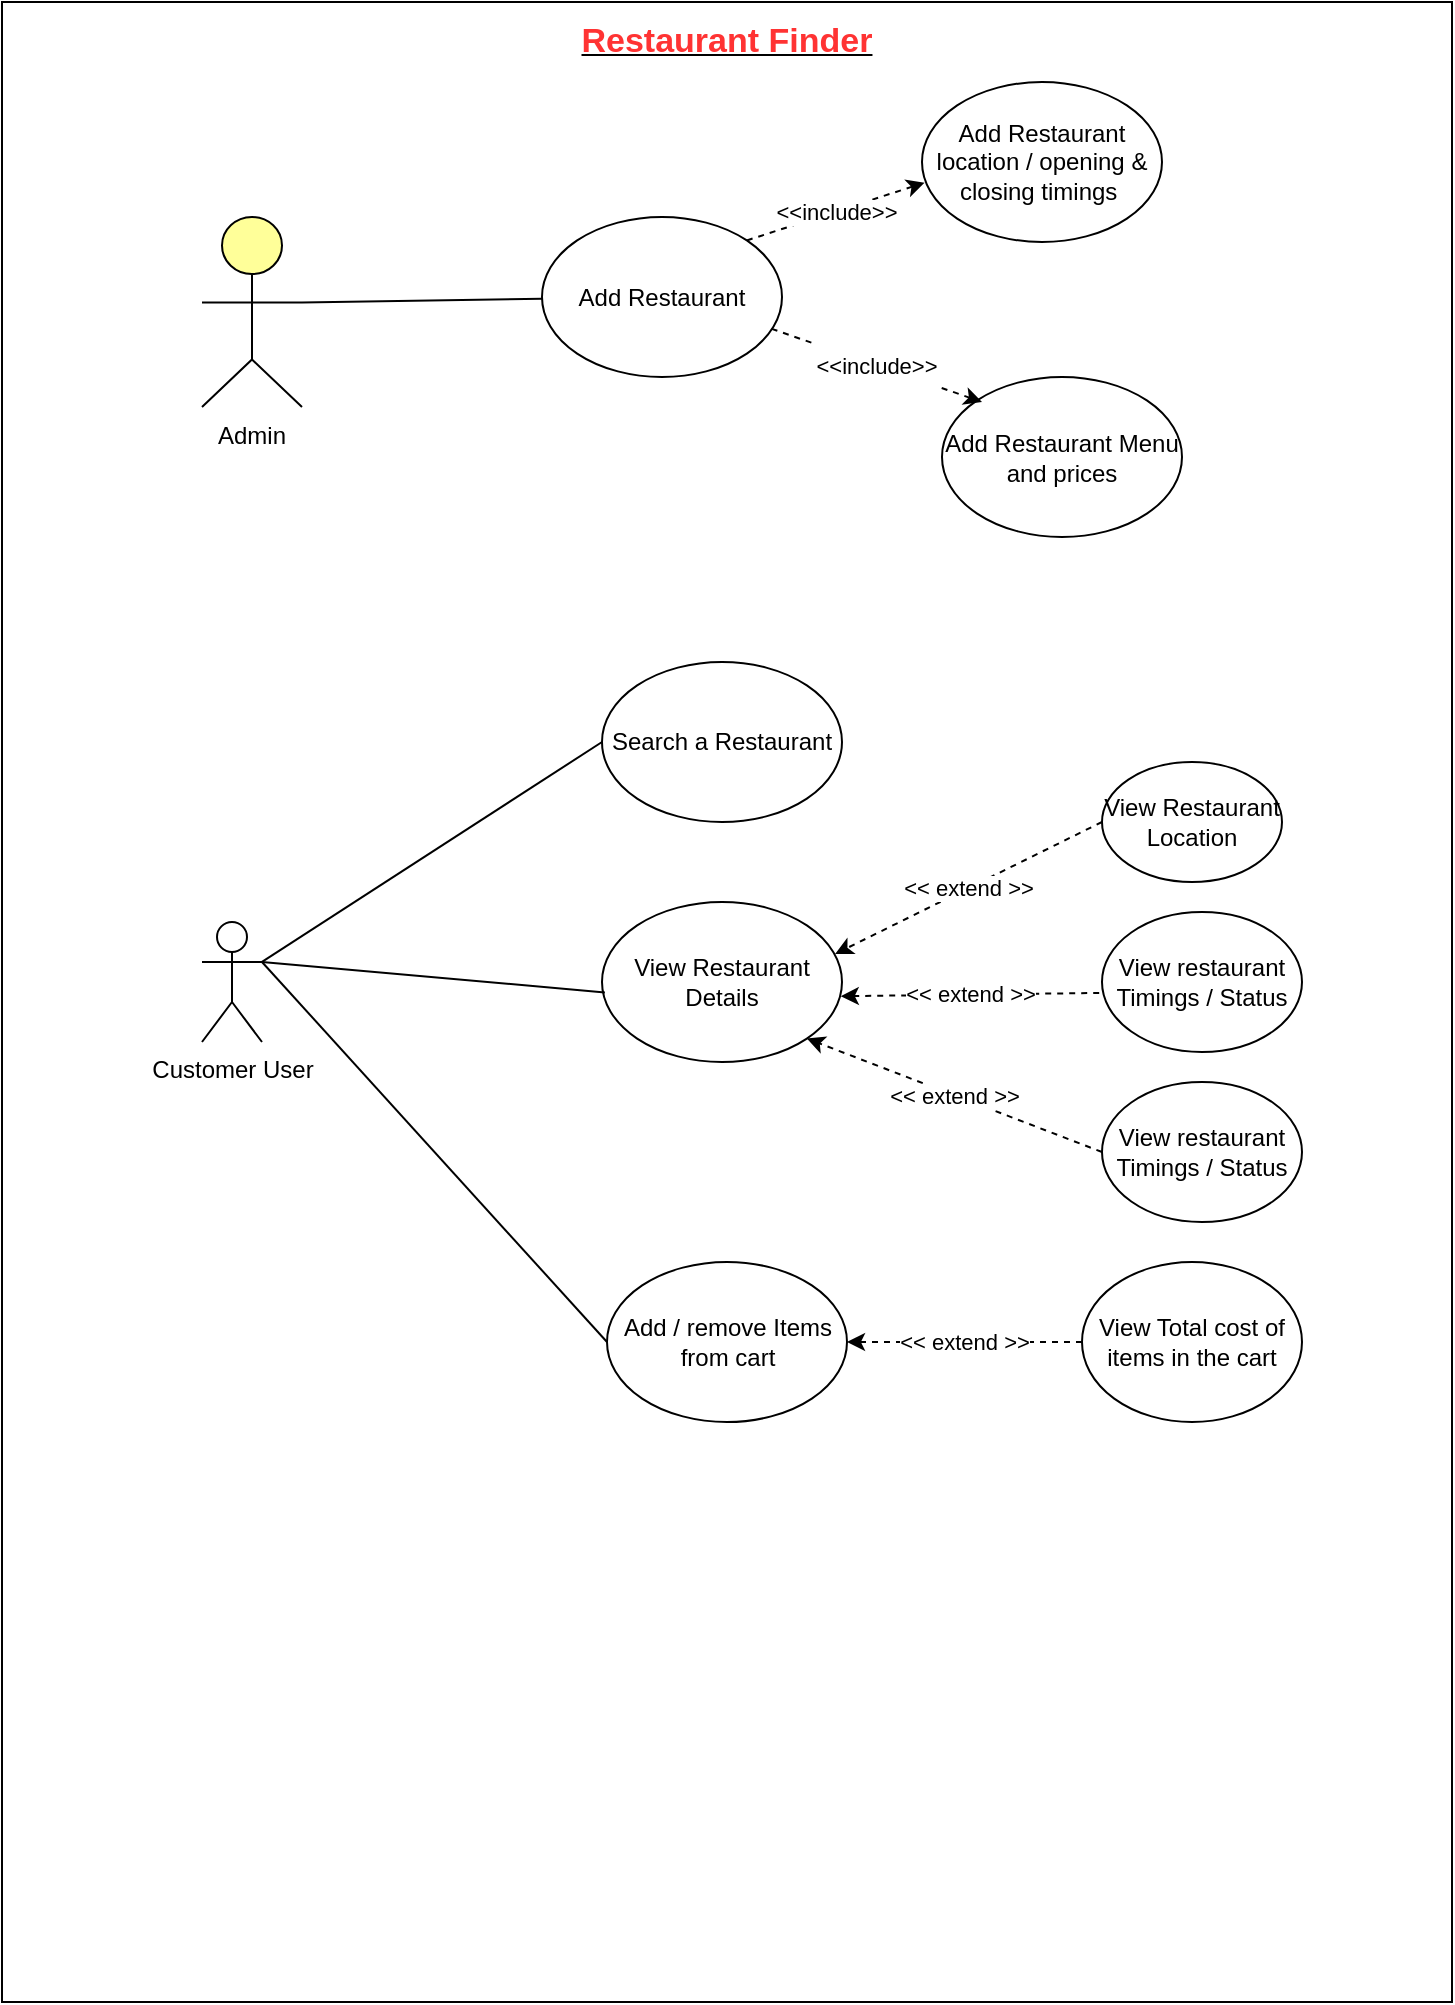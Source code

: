<mxfile version="14.9.4" type="github">
  <diagram id="R2lEEEUBdFMjLlhIrx00" name="Page-1">
    <mxGraphModel dx="1843" dy="933" grid="1" gridSize="10" guides="1" tooltips="1" connect="1" arrows="1" fold="1" page="1" pageScale="1" pageWidth="850" pageHeight="1100" math="0" shadow="0" extFonts="Permanent Marker^https://fonts.googleapis.com/css?family=Permanent+Marker">
      <root>
        <mxCell id="0" />
        <mxCell id="1" parent="0" />
        <mxCell id="SjEpmejSeZVBceK6zqRD-4" value="" style="rounded=0;whiteSpace=wrap;html=1;" vertex="1" parent="1">
          <mxGeometry x="80" y="60" width="725" height="1000" as="geometry" />
        </mxCell>
        <mxCell id="SjEpmejSeZVBceK6zqRD-1" value="Customer User" style="shape=umlActor;verticalLabelPosition=bottom;verticalAlign=top;html=1;" vertex="1" parent="1">
          <mxGeometry x="180" y="520" width="30" height="60" as="geometry" />
        </mxCell>
        <mxCell id="SjEpmejSeZVBceK6zqRD-2" value="Admin" style="html=1;outlineConnect=0;whiteSpace=wrap;fillColor=#ffff99;verticalLabelPosition=bottom;verticalAlign=top;align=center;shape=mxgraph.archimate3.actor;" vertex="1" parent="1">
          <mxGeometry x="180" y="167.5" width="50" height="95" as="geometry" />
        </mxCell>
        <mxCell id="SjEpmejSeZVBceK6zqRD-5" value="Add Restaurant" style="ellipse;whiteSpace=wrap;html=1;" vertex="1" parent="1">
          <mxGeometry x="350" y="167.5" width="120" height="80" as="geometry" />
        </mxCell>
        <mxCell id="SjEpmejSeZVBceK6zqRD-6" value="Add Restaurant location / opening &amp;amp; closing timings&amp;nbsp;" style="ellipse;whiteSpace=wrap;html=1;" vertex="1" parent="1">
          <mxGeometry x="540" y="100" width="120" height="80" as="geometry" />
        </mxCell>
        <mxCell id="SjEpmejSeZVBceK6zqRD-7" value="Add Restaurant Menu and prices" style="ellipse;whiteSpace=wrap;html=1;" vertex="1" parent="1">
          <mxGeometry x="550" y="247.5" width="120" height="80" as="geometry" />
        </mxCell>
        <mxCell id="SjEpmejSeZVBceK6zqRD-8" value="Search a Restaurant" style="ellipse;whiteSpace=wrap;html=1;" vertex="1" parent="1">
          <mxGeometry x="380" y="390" width="120" height="80" as="geometry" />
        </mxCell>
        <mxCell id="SjEpmejSeZVBceK6zqRD-9" value="View Restaurant Details" style="ellipse;whiteSpace=wrap;html=1;" vertex="1" parent="1">
          <mxGeometry x="380" y="510" width="120" height="80" as="geometry" />
        </mxCell>
        <mxCell id="SjEpmejSeZVBceK6zqRD-10" value="Add / remove Items from cart" style="ellipse;whiteSpace=wrap;html=1;" vertex="1" parent="1">
          <mxGeometry x="382.5" y="690" width="120" height="80" as="geometry" />
        </mxCell>
        <mxCell id="SjEpmejSeZVBceK6zqRD-16" value="" style="endArrow=none;html=1;exitX=1;exitY=0.45;exitDx=0;exitDy=0;exitPerimeter=0;" edge="1" parent="1" source="SjEpmejSeZVBceK6zqRD-2" target="SjEpmejSeZVBceK6zqRD-5">
          <mxGeometry width="50" height="50" relative="1" as="geometry">
            <mxPoint x="230" y="210" as="sourcePoint" />
            <mxPoint x="280" y="160" as="targetPoint" />
          </mxGeometry>
        </mxCell>
        <mxCell id="SjEpmejSeZVBceK6zqRD-17" value="" style="endArrow=none;html=1;entryX=0;entryY=0.5;entryDx=0;entryDy=0;exitX=1;exitY=0.333;exitDx=0;exitDy=0;exitPerimeter=0;" edge="1" parent="1" source="SjEpmejSeZVBceK6zqRD-1" target="SjEpmejSeZVBceK6zqRD-8">
          <mxGeometry width="50" height="50" relative="1" as="geometry">
            <mxPoint x="220" y="500.91" as="sourcePoint" />
            <mxPoint x="340.009" y="499.1" as="targetPoint" />
          </mxGeometry>
        </mxCell>
        <mxCell id="SjEpmejSeZVBceK6zqRD-18" value="" style="endArrow=none;html=1;entryX=0.012;entryY=0.565;entryDx=0;entryDy=0;entryPerimeter=0;exitX=1;exitY=0.333;exitDx=0;exitDy=0;exitPerimeter=0;" edge="1" parent="1" source="SjEpmejSeZVBceK6zqRD-1" target="SjEpmejSeZVBceK6zqRD-9">
          <mxGeometry width="50" height="50" relative="1" as="geometry">
            <mxPoint x="190" y="490" as="sourcePoint" />
            <mxPoint x="360.0" y="450" as="targetPoint" />
          </mxGeometry>
        </mxCell>
        <mxCell id="SjEpmejSeZVBceK6zqRD-19" value="" style="endArrow=none;html=1;entryX=0;entryY=0.5;entryDx=0;entryDy=0;exitX=1;exitY=0.333;exitDx=0;exitDy=0;exitPerimeter=0;" edge="1" parent="1" source="SjEpmejSeZVBceK6zqRD-1" target="SjEpmejSeZVBceK6zqRD-10">
          <mxGeometry width="50" height="50" relative="1" as="geometry">
            <mxPoint x="190" y="490" as="sourcePoint" />
            <mxPoint x="341.44" y="594.29" as="targetPoint" />
            <Array as="points" />
          </mxGeometry>
        </mxCell>
        <mxCell id="SjEpmejSeZVBceK6zqRD-22" value="&amp;lt;&amp;lt;include&amp;gt;&amp;gt;" style="endArrow=classic;html=1;entryX=0.011;entryY=0.629;entryDx=0;entryDy=0;entryPerimeter=0;exitX=1;exitY=0;exitDx=0;exitDy=0;dashed=1;" edge="1" parent="1" source="SjEpmejSeZVBceK6zqRD-5" target="SjEpmejSeZVBceK6zqRD-6">
          <mxGeometry width="50" height="50" relative="1" as="geometry">
            <mxPoint x="470" y="190" as="sourcePoint" />
            <mxPoint x="520" y="140" as="targetPoint" />
          </mxGeometry>
        </mxCell>
        <mxCell id="SjEpmejSeZVBceK6zqRD-23" value="&#xa;&#xa;&lt;span style=&quot;color: rgb(0, 0, 0); font-family: helvetica; font-size: 11px; font-style: normal; font-weight: 400; letter-spacing: normal; text-align: center; text-indent: 0px; text-transform: none; word-spacing: 0px; background-color: rgb(255, 255, 255); display: inline; float: none;&quot;&gt;&amp;lt;&amp;lt;include&amp;gt;&amp;gt;&lt;/span&gt;&#xa;&#xa;" style="endArrow=classic;html=1;exitX=0.957;exitY=0.699;exitDx=0;exitDy=0;exitPerimeter=0;dashed=1;" edge="1" parent="1" source="SjEpmejSeZVBceK6zqRD-5">
          <mxGeometry width="50" height="50" relative="1" as="geometry">
            <mxPoint x="462.426" y="189.216" as="sourcePoint" />
            <mxPoint x="570" y="260" as="targetPoint" />
          </mxGeometry>
        </mxCell>
        <mxCell id="SjEpmejSeZVBceK6zqRD-24" value="View Total cost of &lt;br&gt;items in the cart" style="ellipse;whiteSpace=wrap;html=1;" vertex="1" parent="1">
          <mxGeometry x="620" y="690" width="110" height="80" as="geometry" />
        </mxCell>
        <mxCell id="SjEpmejSeZVBceK6zqRD-25" value="&amp;lt;&amp;lt; extend &amp;gt;&amp;gt;" style="endArrow=classic;html=1;dashed=1;entryX=1;entryY=0.5;entryDx=0;entryDy=0;" edge="1" parent="1" source="SjEpmejSeZVBceK6zqRD-24" target="SjEpmejSeZVBceK6zqRD-10">
          <mxGeometry width="50" height="50" relative="1" as="geometry">
            <mxPoint x="470" y="680" as="sourcePoint" />
            <mxPoint x="520" y="630" as="targetPoint" />
          </mxGeometry>
        </mxCell>
        <mxCell id="SjEpmejSeZVBceK6zqRD-26" value="View Restaurant Location" style="ellipse;whiteSpace=wrap;html=1;" vertex="1" parent="1">
          <mxGeometry x="630" y="440" width="90" height="60" as="geometry" />
        </mxCell>
        <mxCell id="SjEpmejSeZVBceK6zqRD-27" value="View restaurant Timings / Status" style="ellipse;whiteSpace=wrap;html=1;" vertex="1" parent="1">
          <mxGeometry x="630" y="515" width="100" height="70" as="geometry" />
        </mxCell>
        <mxCell id="SjEpmejSeZVBceK6zqRD-28" value="View restaurant Timings / Status" style="ellipse;whiteSpace=wrap;html=1;" vertex="1" parent="1">
          <mxGeometry x="630" y="600" width="100" height="70" as="geometry" />
        </mxCell>
        <mxCell id="SjEpmejSeZVBceK6zqRD-29" value="&amp;lt;&amp;lt; extend &amp;gt;&amp;gt;" style="endArrow=classic;html=1;dashed=1;entryX=0.971;entryY=0.325;entryDx=0;entryDy=0;entryPerimeter=0;exitX=0;exitY=0.5;exitDx=0;exitDy=0;" edge="1" parent="1" source="SjEpmejSeZVBceK6zqRD-26" target="SjEpmejSeZVBceK6zqRD-9">
          <mxGeometry width="50" height="50" relative="1" as="geometry">
            <mxPoint x="450" y="650" as="sourcePoint" />
            <mxPoint x="500" y="600" as="targetPoint" />
          </mxGeometry>
        </mxCell>
        <mxCell id="SjEpmejSeZVBceK6zqRD-30" value="&amp;lt;&amp;lt; extend &amp;gt;&amp;gt;" style="endArrow=classic;html=1;dashed=1;entryX=0.995;entryY=0.589;entryDx=0;entryDy=0;entryPerimeter=0;exitX=-0.014;exitY=0.578;exitDx=0;exitDy=0;exitPerimeter=0;" edge="1" parent="1" source="SjEpmejSeZVBceK6zqRD-27" target="SjEpmejSeZVBceK6zqRD-9">
          <mxGeometry width="50" height="50" relative="1" as="geometry">
            <mxPoint x="593.48" y="484.0" as="sourcePoint" />
            <mxPoint x="485" y="580.0" as="targetPoint" />
          </mxGeometry>
        </mxCell>
        <mxCell id="SjEpmejSeZVBceK6zqRD-31" value="&amp;lt;&amp;lt; extend &amp;gt;&amp;gt;" style="endArrow=classic;html=1;dashed=1;entryX=1;entryY=1;entryDx=0;entryDy=0;exitX=0;exitY=0.5;exitDx=0;exitDy=0;" edge="1" parent="1" source="SjEpmejSeZVBceK6zqRD-28" target="SjEpmejSeZVBceK6zqRD-9">
          <mxGeometry width="50" height="50" relative="1" as="geometry">
            <mxPoint x="583.6" y="565.23" as="sourcePoint" />
            <mxPoint x="480" y="594.77" as="targetPoint" />
          </mxGeometry>
        </mxCell>
        <mxCell id="SjEpmejSeZVBceK6zqRD-32" value="&lt;b&gt;&lt;u&gt;&lt;font color=&quot;#ff3333&quot; style=&quot;font-size: 17px&quot;&gt;Restaurant Finder&lt;/font&gt;&lt;/u&gt;&lt;/b&gt;" style="text;html=1;strokeColor=none;fillColor=none;align=center;verticalAlign=middle;whiteSpace=wrap;rounded=0;" vertex="1" parent="1">
          <mxGeometry x="360" y="70" width="165" height="20" as="geometry" />
        </mxCell>
      </root>
    </mxGraphModel>
  </diagram>
</mxfile>
